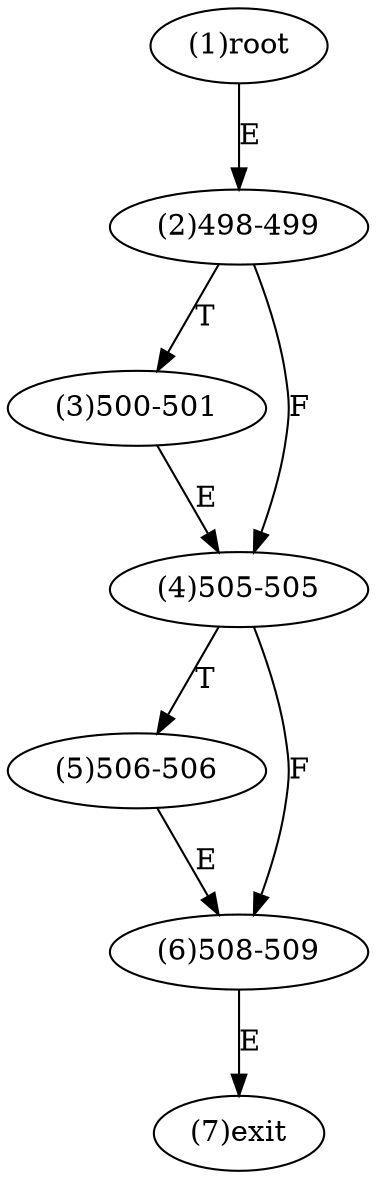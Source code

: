 digraph "" { 
1[ label="(1)root"];
2[ label="(2)498-499"];
3[ label="(3)500-501"];
4[ label="(4)505-505"];
5[ label="(5)506-506"];
6[ label="(6)508-509"];
7[ label="(7)exit"];
1->2[ label="E"];
2->4[ label="F"];
2->3[ label="T"];
3->4[ label="E"];
4->6[ label="F"];
4->5[ label="T"];
5->6[ label="E"];
6->7[ label="E"];
}